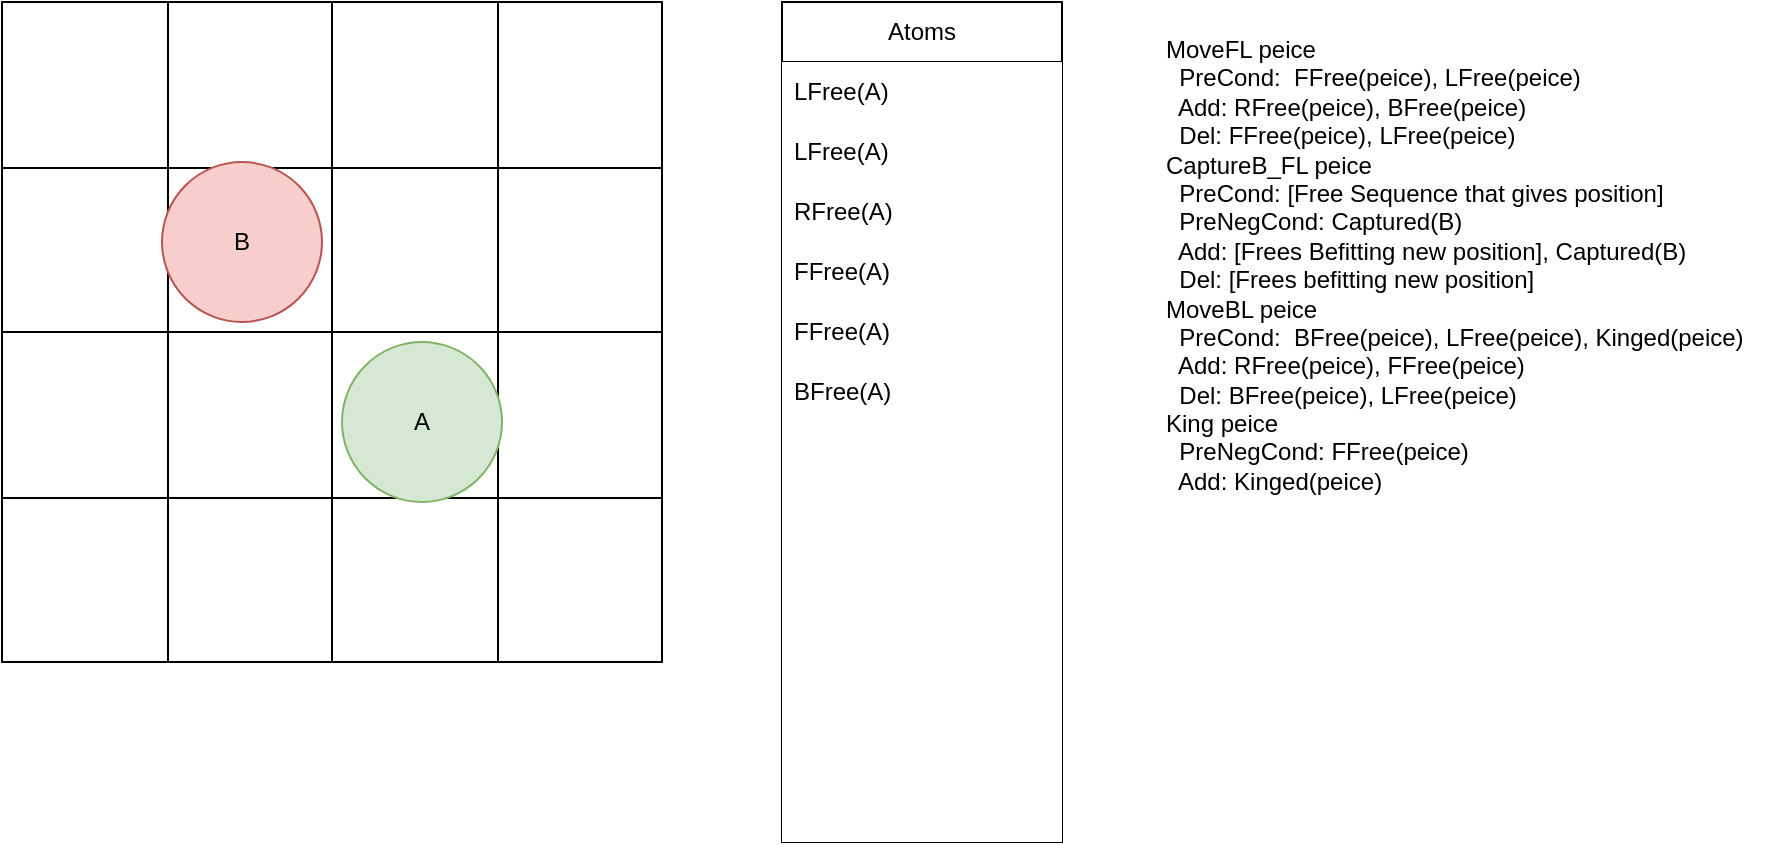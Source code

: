 <mxfile version="21.6.5">
  <diagram name="Page-1" id="cbu0FJ2qmkWoKqkKp8s5">
    <mxGraphModel dx="989" dy="517" grid="1" gridSize="10" guides="1" tooltips="1" connect="1" arrows="1" fold="1" page="1" pageScale="1" pageWidth="850" pageHeight="1100" math="0" shadow="0">
      <root>
        <mxCell id="0" />
        <mxCell id="1" parent="0" />
        <mxCell id="9R0i_4UQYIzEryHfNfkf-2" value="" style="shape=table;startSize=0;container=1;collapsible=0;childLayout=tableLayout;" vertex="1" parent="1">
          <mxGeometry y="120" width="330" height="330" as="geometry" />
        </mxCell>
        <mxCell id="9R0i_4UQYIzEryHfNfkf-3" value="" style="shape=tableRow;horizontal=0;startSize=0;swimlaneHead=0;swimlaneBody=0;strokeColor=inherit;top=0;left=0;bottom=0;right=0;collapsible=0;dropTarget=0;fillColor=none;points=[[0,0.5],[1,0.5]];portConstraint=eastwest;" vertex="1" parent="9R0i_4UQYIzEryHfNfkf-2">
          <mxGeometry width="330" height="83" as="geometry" />
        </mxCell>
        <mxCell id="9R0i_4UQYIzEryHfNfkf-4" value="" style="shape=partialRectangle;html=1;whiteSpace=wrap;connectable=0;strokeColor=inherit;overflow=hidden;fillColor=none;top=0;left=0;bottom=0;right=0;pointerEvents=1;" vertex="1" parent="9R0i_4UQYIzEryHfNfkf-3">
          <mxGeometry width="83" height="83" as="geometry">
            <mxRectangle width="83" height="83" as="alternateBounds" />
          </mxGeometry>
        </mxCell>
        <mxCell id="9R0i_4UQYIzEryHfNfkf-5" value="" style="shape=partialRectangle;html=1;whiteSpace=wrap;connectable=0;strokeColor=inherit;overflow=hidden;fillColor=none;top=0;left=0;bottom=0;right=0;pointerEvents=1;" vertex="1" parent="9R0i_4UQYIzEryHfNfkf-3">
          <mxGeometry x="83" width="82" height="83" as="geometry">
            <mxRectangle width="82" height="83" as="alternateBounds" />
          </mxGeometry>
        </mxCell>
        <mxCell id="9R0i_4UQYIzEryHfNfkf-6" value="" style="shape=partialRectangle;html=1;whiteSpace=wrap;connectable=0;strokeColor=inherit;overflow=hidden;fillColor=none;top=0;left=0;bottom=0;right=0;pointerEvents=1;" vertex="1" parent="9R0i_4UQYIzEryHfNfkf-3">
          <mxGeometry x="165" width="83" height="83" as="geometry">
            <mxRectangle width="83" height="83" as="alternateBounds" />
          </mxGeometry>
        </mxCell>
        <mxCell id="9R0i_4UQYIzEryHfNfkf-7" value="" style="shape=partialRectangle;html=1;whiteSpace=wrap;connectable=0;strokeColor=inherit;overflow=hidden;fillColor=none;top=0;left=0;bottom=0;right=0;pointerEvents=1;" vertex="1" parent="9R0i_4UQYIzEryHfNfkf-3">
          <mxGeometry x="248" width="82" height="83" as="geometry">
            <mxRectangle width="82" height="83" as="alternateBounds" />
          </mxGeometry>
        </mxCell>
        <mxCell id="9R0i_4UQYIzEryHfNfkf-8" value="" style="shape=tableRow;horizontal=0;startSize=0;swimlaneHead=0;swimlaneBody=0;strokeColor=inherit;top=0;left=0;bottom=0;right=0;collapsible=0;dropTarget=0;fillColor=none;points=[[0,0.5],[1,0.5]];portConstraint=eastwest;" vertex="1" parent="9R0i_4UQYIzEryHfNfkf-2">
          <mxGeometry y="83" width="330" height="82" as="geometry" />
        </mxCell>
        <mxCell id="9R0i_4UQYIzEryHfNfkf-9" value="" style="shape=partialRectangle;html=1;whiteSpace=wrap;connectable=0;strokeColor=inherit;overflow=hidden;fillColor=none;top=0;left=0;bottom=0;right=0;pointerEvents=1;" vertex="1" parent="9R0i_4UQYIzEryHfNfkf-8">
          <mxGeometry width="83" height="82" as="geometry">
            <mxRectangle width="83" height="82" as="alternateBounds" />
          </mxGeometry>
        </mxCell>
        <mxCell id="9R0i_4UQYIzEryHfNfkf-10" value="" style="shape=partialRectangle;html=1;whiteSpace=wrap;connectable=0;strokeColor=inherit;overflow=hidden;fillColor=none;top=0;left=0;bottom=0;right=0;pointerEvents=1;" vertex="1" parent="9R0i_4UQYIzEryHfNfkf-8">
          <mxGeometry x="83" width="82" height="82" as="geometry">
            <mxRectangle width="82" height="82" as="alternateBounds" />
          </mxGeometry>
        </mxCell>
        <mxCell id="9R0i_4UQYIzEryHfNfkf-11" value="" style="shape=partialRectangle;html=1;whiteSpace=wrap;connectable=0;strokeColor=inherit;overflow=hidden;fillColor=none;top=0;left=0;bottom=0;right=0;pointerEvents=1;" vertex="1" parent="9R0i_4UQYIzEryHfNfkf-8">
          <mxGeometry x="165" width="83" height="82" as="geometry">
            <mxRectangle width="83" height="82" as="alternateBounds" />
          </mxGeometry>
        </mxCell>
        <mxCell id="9R0i_4UQYIzEryHfNfkf-12" value="" style="shape=partialRectangle;html=1;whiteSpace=wrap;connectable=0;strokeColor=inherit;overflow=hidden;fillColor=none;top=0;left=0;bottom=0;right=0;pointerEvents=1;" vertex="1" parent="9R0i_4UQYIzEryHfNfkf-8">
          <mxGeometry x="248" width="82" height="82" as="geometry">
            <mxRectangle width="82" height="82" as="alternateBounds" />
          </mxGeometry>
        </mxCell>
        <mxCell id="9R0i_4UQYIzEryHfNfkf-13" value="" style="shape=tableRow;horizontal=0;startSize=0;swimlaneHead=0;swimlaneBody=0;strokeColor=inherit;top=0;left=0;bottom=0;right=0;collapsible=0;dropTarget=0;fillColor=none;points=[[0,0.5],[1,0.5]];portConstraint=eastwest;" vertex="1" parent="9R0i_4UQYIzEryHfNfkf-2">
          <mxGeometry y="165" width="330" height="83" as="geometry" />
        </mxCell>
        <mxCell id="9R0i_4UQYIzEryHfNfkf-14" value="" style="shape=partialRectangle;html=1;whiteSpace=wrap;connectable=0;strokeColor=inherit;overflow=hidden;fillColor=none;top=0;left=0;bottom=0;right=0;pointerEvents=1;" vertex="1" parent="9R0i_4UQYIzEryHfNfkf-13">
          <mxGeometry width="83" height="83" as="geometry">
            <mxRectangle width="83" height="83" as="alternateBounds" />
          </mxGeometry>
        </mxCell>
        <mxCell id="9R0i_4UQYIzEryHfNfkf-15" value="" style="shape=partialRectangle;html=1;whiteSpace=wrap;connectable=0;strokeColor=inherit;overflow=hidden;fillColor=none;top=0;left=0;bottom=0;right=0;pointerEvents=1;" vertex="1" parent="9R0i_4UQYIzEryHfNfkf-13">
          <mxGeometry x="83" width="82" height="83" as="geometry">
            <mxRectangle width="82" height="83" as="alternateBounds" />
          </mxGeometry>
        </mxCell>
        <mxCell id="9R0i_4UQYIzEryHfNfkf-16" value="" style="shape=partialRectangle;html=1;whiteSpace=wrap;connectable=0;strokeColor=inherit;overflow=hidden;fillColor=none;top=0;left=0;bottom=0;right=0;pointerEvents=1;" vertex="1" parent="9R0i_4UQYIzEryHfNfkf-13">
          <mxGeometry x="165" width="83" height="83" as="geometry">
            <mxRectangle width="83" height="83" as="alternateBounds" />
          </mxGeometry>
        </mxCell>
        <mxCell id="9R0i_4UQYIzEryHfNfkf-17" value="" style="shape=partialRectangle;html=1;whiteSpace=wrap;connectable=0;strokeColor=inherit;overflow=hidden;fillColor=none;top=0;left=0;bottom=0;right=0;pointerEvents=1;" vertex="1" parent="9R0i_4UQYIzEryHfNfkf-13">
          <mxGeometry x="248" width="82" height="83" as="geometry">
            <mxRectangle width="82" height="83" as="alternateBounds" />
          </mxGeometry>
        </mxCell>
        <mxCell id="9R0i_4UQYIzEryHfNfkf-18" value="" style="shape=tableRow;horizontal=0;startSize=0;swimlaneHead=0;swimlaneBody=0;strokeColor=inherit;top=0;left=0;bottom=0;right=0;collapsible=0;dropTarget=0;fillColor=none;points=[[0,0.5],[1,0.5]];portConstraint=eastwest;" vertex="1" parent="9R0i_4UQYIzEryHfNfkf-2">
          <mxGeometry y="248" width="330" height="82" as="geometry" />
        </mxCell>
        <mxCell id="9R0i_4UQYIzEryHfNfkf-19" value="" style="shape=partialRectangle;html=1;whiteSpace=wrap;connectable=0;strokeColor=inherit;overflow=hidden;fillColor=none;top=0;left=0;bottom=0;right=0;pointerEvents=1;" vertex="1" parent="9R0i_4UQYIzEryHfNfkf-18">
          <mxGeometry width="83" height="82" as="geometry">
            <mxRectangle width="83" height="82" as="alternateBounds" />
          </mxGeometry>
        </mxCell>
        <mxCell id="9R0i_4UQYIzEryHfNfkf-20" value="" style="shape=partialRectangle;html=1;whiteSpace=wrap;connectable=0;strokeColor=inherit;overflow=hidden;fillColor=none;top=0;left=0;bottom=0;right=0;pointerEvents=1;" vertex="1" parent="9R0i_4UQYIzEryHfNfkf-18">
          <mxGeometry x="83" width="82" height="82" as="geometry">
            <mxRectangle width="82" height="82" as="alternateBounds" />
          </mxGeometry>
        </mxCell>
        <mxCell id="9R0i_4UQYIzEryHfNfkf-21" value="" style="shape=partialRectangle;html=1;whiteSpace=wrap;connectable=0;strokeColor=inherit;overflow=hidden;fillColor=none;top=0;left=0;bottom=0;right=0;pointerEvents=1;" vertex="1" parent="9R0i_4UQYIzEryHfNfkf-18">
          <mxGeometry x="165" width="83" height="82" as="geometry">
            <mxRectangle width="83" height="82" as="alternateBounds" />
          </mxGeometry>
        </mxCell>
        <mxCell id="9R0i_4UQYIzEryHfNfkf-22" value="" style="shape=partialRectangle;html=1;whiteSpace=wrap;connectable=0;strokeColor=inherit;overflow=hidden;fillColor=none;top=0;left=0;bottom=0;right=0;pointerEvents=1;" vertex="1" parent="9R0i_4UQYIzEryHfNfkf-18">
          <mxGeometry x="248" width="82" height="82" as="geometry">
            <mxRectangle width="82" height="82" as="alternateBounds" />
          </mxGeometry>
        </mxCell>
        <mxCell id="9R0i_4UQYIzEryHfNfkf-23" value="B" style="ellipse;whiteSpace=wrap;html=1;aspect=fixed;fillColor=#f8cecc;strokeColor=#b85450;" vertex="1" parent="1">
          <mxGeometry x="80" y="200" width="80" height="80" as="geometry" />
        </mxCell>
        <mxCell id="9R0i_4UQYIzEryHfNfkf-25" value="A" style="ellipse;whiteSpace=wrap;html=1;aspect=fixed;fillColor=#d5e8d4;strokeColor=#82b366;" vertex="1" parent="1">
          <mxGeometry x="170" y="290" width="80" height="80" as="geometry" />
        </mxCell>
        <mxCell id="9R0i_4UQYIzEryHfNfkf-29" value="&lt;div&gt;Atoms&lt;/div&gt;" style="swimlane;fontStyle=0;childLayout=stackLayout;horizontal=1;startSize=30;horizontalStack=0;resizeParent=1;resizeParentMax=0;resizeLast=0;collapsible=1;marginBottom=0;whiteSpace=wrap;html=1;labelBackgroundColor=default;swimlaneLine=1;" vertex="1" parent="1">
          <mxGeometry x="390" y="120" width="140" height="420" as="geometry" />
        </mxCell>
        <mxCell id="9R0i_4UQYIzEryHfNfkf-46" value="&lt;div&gt;LFree(A)&lt;/div&gt;" style="text;strokeColor=none;fillColor=default;align=left;verticalAlign=middle;spacingLeft=4;spacingRight=4;overflow=hidden;points=[[0,0.5],[1,0.5]];portConstraint=eastwest;rotatable=0;whiteSpace=wrap;html=1;" vertex="1" parent="9R0i_4UQYIzEryHfNfkf-29">
          <mxGeometry y="30" width="140" height="30" as="geometry" />
        </mxCell>
        <mxCell id="9R0i_4UQYIzEryHfNfkf-47" value="&lt;div&gt;LFree(A)&lt;/div&gt;" style="text;strokeColor=none;fillColor=default;align=left;verticalAlign=middle;spacingLeft=4;spacingRight=4;overflow=hidden;points=[[0,0.5],[1,0.5]];portConstraint=eastwest;rotatable=0;whiteSpace=wrap;html=1;" vertex="1" parent="9R0i_4UQYIzEryHfNfkf-29">
          <mxGeometry y="60" width="140" height="30" as="geometry" />
        </mxCell>
        <mxCell id="9R0i_4UQYIzEryHfNfkf-45" value="RFree(A)" style="text;strokeColor=none;fillColor=default;align=left;verticalAlign=middle;spacingLeft=4;spacingRight=4;overflow=hidden;points=[[0,0.5],[1,0.5]];portConstraint=eastwest;rotatable=0;whiteSpace=wrap;html=1;" vertex="1" parent="9R0i_4UQYIzEryHfNfkf-29">
          <mxGeometry y="90" width="140" height="30" as="geometry" />
        </mxCell>
        <mxCell id="9R0i_4UQYIzEryHfNfkf-43" value="FFree(A)" style="text;strokeColor=none;fillColor=default;align=left;verticalAlign=middle;spacingLeft=4;spacingRight=4;overflow=hidden;points=[[0,0.5],[1,0.5]];portConstraint=eastwest;rotatable=0;whiteSpace=wrap;html=1;" vertex="1" parent="9R0i_4UQYIzEryHfNfkf-29">
          <mxGeometry y="120" width="140" height="30" as="geometry" />
        </mxCell>
        <mxCell id="9R0i_4UQYIzEryHfNfkf-42" value="FFree(A)" style="text;strokeColor=none;fillColor=default;align=left;verticalAlign=middle;spacingLeft=4;spacingRight=4;overflow=hidden;points=[[0,0.5],[1,0.5]];portConstraint=eastwest;rotatable=0;whiteSpace=wrap;html=1;" vertex="1" parent="9R0i_4UQYIzEryHfNfkf-29">
          <mxGeometry y="150" width="140" height="30" as="geometry" />
        </mxCell>
        <mxCell id="9R0i_4UQYIzEryHfNfkf-40" value="BFree(A)" style="text;strokeColor=none;fillColor=default;align=left;verticalAlign=middle;spacingLeft=4;spacingRight=4;overflow=hidden;points=[[0,0.5],[1,0.5]];portConstraint=eastwest;rotatable=0;whiteSpace=wrap;html=1;" vertex="1" parent="9R0i_4UQYIzEryHfNfkf-29">
          <mxGeometry y="180" width="140" height="30" as="geometry" />
        </mxCell>
        <mxCell id="9R0i_4UQYIzEryHfNfkf-39" style="text;strokeColor=none;fillColor=default;align=left;verticalAlign=middle;spacingLeft=4;spacingRight=4;overflow=hidden;points=[[0,0.5],[1,0.5]];portConstraint=eastwest;rotatable=0;whiteSpace=wrap;html=1;" vertex="1" parent="9R0i_4UQYIzEryHfNfkf-29">
          <mxGeometry y="210" width="140" height="30" as="geometry" />
        </mxCell>
        <mxCell id="9R0i_4UQYIzEryHfNfkf-38" style="text;strokeColor=none;fillColor=default;align=left;verticalAlign=middle;spacingLeft=4;spacingRight=4;overflow=hidden;points=[[0,0.5],[1,0.5]];portConstraint=eastwest;rotatable=0;whiteSpace=wrap;html=1;" vertex="1" parent="9R0i_4UQYIzEryHfNfkf-29">
          <mxGeometry y="240" width="140" height="30" as="geometry" />
        </mxCell>
        <mxCell id="9R0i_4UQYIzEryHfNfkf-37" style="text;strokeColor=none;fillColor=default;align=left;verticalAlign=middle;spacingLeft=4;spacingRight=4;overflow=hidden;points=[[0,0.5],[1,0.5]];portConstraint=eastwest;rotatable=0;whiteSpace=wrap;html=1;" vertex="1" parent="9R0i_4UQYIzEryHfNfkf-29">
          <mxGeometry y="270" width="140" height="30" as="geometry" />
        </mxCell>
        <mxCell id="9R0i_4UQYIzEryHfNfkf-36" style="text;strokeColor=none;fillColor=default;align=left;verticalAlign=middle;spacingLeft=4;spacingRight=4;overflow=hidden;points=[[0,0.5],[1,0.5]];portConstraint=eastwest;rotatable=0;whiteSpace=wrap;html=1;" vertex="1" parent="9R0i_4UQYIzEryHfNfkf-29">
          <mxGeometry y="300" width="140" height="30" as="geometry" />
        </mxCell>
        <mxCell id="9R0i_4UQYIzEryHfNfkf-35" style="text;strokeColor=none;fillColor=default;align=left;verticalAlign=middle;spacingLeft=4;spacingRight=4;overflow=hidden;points=[[0,0.5],[1,0.5]];portConstraint=eastwest;rotatable=0;whiteSpace=wrap;html=1;" vertex="1" parent="9R0i_4UQYIzEryHfNfkf-29">
          <mxGeometry y="330" width="140" height="30" as="geometry" />
        </mxCell>
        <mxCell id="9R0i_4UQYIzEryHfNfkf-34" style="text;strokeColor=none;fillColor=default;align=left;verticalAlign=middle;spacingLeft=4;spacingRight=4;overflow=hidden;points=[[0,0.5],[1,0.5]];portConstraint=eastwest;rotatable=0;whiteSpace=wrap;html=1;" vertex="1" parent="9R0i_4UQYIzEryHfNfkf-29">
          <mxGeometry y="360" width="140" height="30" as="geometry" />
        </mxCell>
        <mxCell id="9R0i_4UQYIzEryHfNfkf-33" style="text;strokeColor=none;fillColor=default;align=left;verticalAlign=middle;spacingLeft=4;spacingRight=4;overflow=hidden;points=[[0,0.5],[1,0.5]];portConstraint=eastwest;rotatable=0;whiteSpace=wrap;html=1;" vertex="1" parent="9R0i_4UQYIzEryHfNfkf-29">
          <mxGeometry y="390" width="140" height="30" as="geometry" />
        </mxCell>
        <mxCell id="9R0i_4UQYIzEryHfNfkf-48" value="&lt;div&gt;MoveFL peice&lt;/div&gt;&lt;div&gt;&amp;nbsp; PreCond:&amp;nbsp; FFree(peice), LFree(peice)&lt;br&gt;&lt;/div&gt;&lt;div&gt;&amp;nbsp; Add: RFree(peice), BFree(peice)&lt;/div&gt;&lt;div&gt;&amp;nbsp; Del: FFree(peice), LFree(peice)&lt;/div&gt;&lt;div&gt;CaptureB_FL peice&lt;/div&gt;&lt;div&gt;&amp;nbsp; PreCond: [Free Sequence that gives position]&lt;/div&gt;&lt;div&gt;&amp;nbsp; PreNegCond: Captured(B)&lt;br&gt;&lt;/div&gt;&lt;div&gt;&amp;nbsp; Add: [Frees Befitting new position], Captured(B)&lt;br&gt;&lt;/div&gt;&lt;div&gt;&amp;nbsp; Del: [Frees befitting new position]&lt;/div&gt;&lt;div&gt;&lt;div&gt;MoveBL peice&lt;/div&gt;&lt;div&gt;&amp;nbsp; PreCond:&amp;nbsp; BFree(peice), LFree(peice), Kinged(peice)&lt;br&gt;&lt;/div&gt;&lt;div&gt;&amp;nbsp; Add: RFree(peice), FFree(peice)&lt;/div&gt;&lt;div&gt;&amp;nbsp; Del: BFree(peice), LFree(peice)&lt;/div&gt;&lt;div&gt;King peice&lt;/div&gt;&lt;div&gt;&amp;nbsp; PreNegCond: FFree(peice)&lt;/div&gt;&lt;div&gt;&amp;nbsp; Add: Kinged(peice)&lt;br&gt;&lt;/div&gt;&lt;/div&gt;&lt;div&gt;&lt;br&gt;&lt;/div&gt;" style="text;html=1;strokeColor=none;fillColor=none;align=left;verticalAlign=top;whiteSpace=wrap;rounded=0;" vertex="1" parent="1">
          <mxGeometry x="580" y="130" width="310" height="260" as="geometry" />
        </mxCell>
      </root>
    </mxGraphModel>
  </diagram>
</mxfile>
